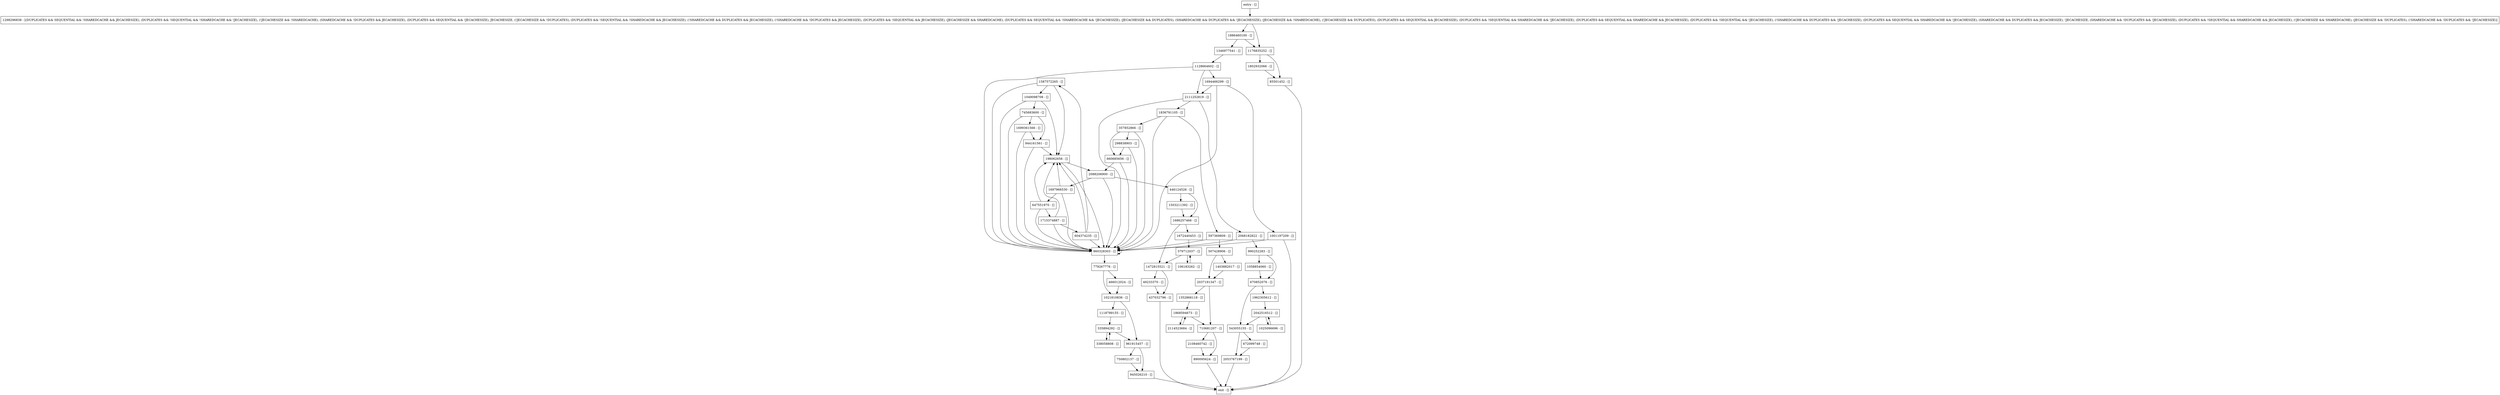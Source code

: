 digraph processLN {
node [shape=record];
1587572265 [label="1587572265 - []"];
298838903 [label="298838903 - []"];
49233370 [label="49233370 - []"];
543055155 [label="543055155 - []"];
1118789155 [label="1118789155 - []"];
710681207 [label="710681207 - []"];
1503211392 [label="1503211392 - []"];
860328303 [label="860328303 - []"];
647551970 [label="647551970 - []"];
1403882017 [label="1403882017 - []"];
357852866 [label="357852866 - []"];
961915457 [label="961915457 - []"];
672099748 [label="672099748 - []"];
1298296838 [label="1298296838 - [(DUPLICATES && SEQUENTIAL && !SHAREDCACHE && JECACHESIZE), (DUPLICATES && !SEQUENTIAL && !SHAREDCACHE && !JECACHESIZE), (!JECACHESIZE && !SHAREDCACHE), (SHAREDCACHE && !DUPLICATES && JECACHESIZE), (DUPLICATES && SEQUENTIAL && !JECACHESIZE), JECACHESIZE, (!JECACHESIZE && !DUPLICATES), (DUPLICATES && !SEQUENTIAL && !SHAREDCACHE && JECACHESIZE), (!SHAREDCACHE && DUPLICATES && JECACHESIZE), (!SHAREDCACHE && !DUPLICATES && JECACHESIZE), (DUPLICATES && !SEQUENTIAL && JECACHESIZE), (JECACHESIZE && SHAREDCACHE), (DUPLICATES && SEQUENTIAL && !SHAREDCACHE && !JECACHESIZE), (JECACHESIZE && DUPLICATES), (SHAREDCACHE && DUPLICATES && !JECACHESIZE), (JECACHESIZE && !SHAREDCACHE), (!JECACHESIZE && DUPLICATES), (DUPLICATES && SEQUENTIAL && JECACHESIZE), (DUPLICATES && !SEQUENTIAL && SHAREDCACHE && !JECACHESIZE), (DUPLICATES && SEQUENTIAL && SHAREDCACHE && JECACHESIZE), (DUPLICATES && !SEQUENTIAL && !JECACHESIZE), (!SHAREDCACHE && DUPLICATES && !JECACHESIZE), (DUPLICATES && SEQUENTIAL && SHAREDCACHE && !JECACHESIZE), (SHAREDCACHE && DUPLICATES && JECACHESIZE), !JECACHESIZE, (SHAREDCACHE && !DUPLICATES && !JECACHESIZE), (DUPLICATES && !SEQUENTIAL && SHAREDCACHE && JECACHESIZE), (!JECACHESIZE && SHAREDCACHE), (JECACHESIZE && !DUPLICATES), (!SHAREDCACHE && !DUPLICATES && !JECACHESIZE)]"];
106183262 [label="106183262 - []"];
1128664602 [label="1128664602 - []"];
1715374887 [label="1715374887 - []"];
779267776 [label="779267776 - []"];
1802932066 [label="1802932066 - []"];
2053767199 [label="2053767199 - []"];
2088206900 [label="2088206900 - []"];
1025096696 [label="1025096696 - []"];
750802137 [label="750802137 - []"];
1001197209 [label="1001197209 - []"];
338058808 [label="338058808 - []"];
507428906 [label="507428906 - []"];
entry [label="entry - []"];
exit [label="exit - []"];
945026210 [label="945026210 - []"];
745683600 [label="745683600 - []"];
437032796 [label="437032796 - []"];
2037191347 [label="2037191347 - []"];
1176835252 [label="1176835252 - []"];
1049098708 [label="1049098708 - []"];
1472815521 [label="1472815521 - []"];
85501452 [label="85501452 - []"];
597369809 [label="597369809 - []"];
1058854060 [label="1058854060 - []"];
1962305612 [label="1962305612 - []"];
2114523684 [label="2114523684 - []"];
1021810836 [label="1021810836 - []"];
1886460100 [label="1886460100 - []"];
890095624 [label="890095624 - []"];
990252283 [label="990252283 - []"];
1697966530 [label="1697966530 - []"];
944161561 [label="944161561 - []"];
1836791105 [label="1836791105 - []"];
660685656 [label="660685656 - []"];
2108460742 [label="2108460742 - []"];
466012024 [label="466012024 - []"];
335894292 [label="335894292 - []"];
2111252819 [label="2111252819 - []"];
1868594673 [label="1868594673 - []"];
1686257466 [label="1686257466 - []"];
670852076 [label="670852076 - []"];
2042516512 [label="2042516512 - []"];
1672440453 [label="1672440453 - []"];
198062656 [label="198062656 - []"];
604374235 [label="604374235 - []"];
1694466299 [label="1694466299 - []"];
446124526 [label="446124526 - []"];
1352866118 [label="1352866118 - []"];
1699361566 [label="1699361566 - []"];
379712037 [label="379712037 - []"];
1346977541 [label="1346977541 - []"];
2068182822 [label="2068182822 - []"];
entry;
exit;
1587572265 -> 198062656;
1587572265 -> 860328303;
1587572265 -> 1049098708;
298838903 -> 660685656;
298838903 -> 860328303;
49233370 -> 437032796;
543055155 -> 672099748;
543055155 -> 2053767199;
1118789155 -> 335894292;
710681207 -> 890095624;
710681207 -> 2108460742;
1503211392 -> 1686257466;
860328303 -> 779267776;
860328303 -> 860328303;
647551970 -> 198062656;
647551970 -> 860328303;
647551970 -> 1715374887;
1403882017 -> 2037191347;
357852866 -> 298838903;
357852866 -> 660685656;
357852866 -> 860328303;
961915457 -> 945026210;
961915457 -> 750802137;
672099748 -> 2053767199;
1298296838 -> 1176835252;
1298296838 -> 1886460100;
106183262 -> 379712037;
1128664602 -> 2111252819;
1128664602 -> 860328303;
1128664602 -> 1694466299;
1715374887 -> 198062656;
1715374887 -> 860328303;
1715374887 -> 604374235;
779267776 -> 1021810836;
779267776 -> 466012024;
1802932066 -> 85501452;
2053767199 -> exit;
2088206900 -> 1697966530;
2088206900 -> 446124526;
2088206900 -> 860328303;
1025096696 -> 2042516512;
750802137 -> 945026210;
1001197209 -> exit;
1001197209 -> 860328303;
338058808 -> 335894292;
507428906 -> 2037191347;
507428906 -> 1403882017;
entry -> 1298296838;
945026210 -> exit;
745683600 -> 944161561;
745683600 -> 1699361566;
745683600 -> 860328303;
437032796 -> exit;
2037191347 -> 1352866118;
2037191347 -> 710681207;
1176835252 -> 1802932066;
1176835252 -> 85501452;
1049098708 -> 745683600;
1049098708 -> 198062656;
1049098708 -> 860328303;
1472815521 -> 437032796;
1472815521 -> 49233370;
85501452 -> exit;
597369809 -> 507428906;
597369809 -> 860328303;
1058854060 -> 670852076;
1962305612 -> 2042516512;
2114523684 -> 1868594673;
1021810836 -> 961915457;
1021810836 -> 1118789155;
1886460100 -> 1176835252;
1886460100 -> 1346977541;
890095624 -> exit;
990252283 -> 1058854060;
990252283 -> 670852076;
1697966530 -> 198062656;
1697966530 -> 860328303;
1697966530 -> 647551970;
944161561 -> 198062656;
944161561 -> 860328303;
1836791105 -> 357852866;
1836791105 -> 597369809;
1836791105 -> 860328303;
660685656 -> 2088206900;
660685656 -> 860328303;
2108460742 -> 890095624;
466012024 -> 1021810836;
335894292 -> 961915457;
335894292 -> 338058808;
2111252819 -> 1836791105;
2111252819 -> 860328303;
2111252819 -> 2068182822;
1868594673 -> 2114523684;
1868594673 -> 710681207;
1686257466 -> 1672440453;
1686257466 -> 1472815521;
670852076 -> 1962305612;
670852076 -> 543055155;
2042516512 -> 1025096696;
2042516512 -> 543055155;
1672440453 -> 379712037;
198062656 -> 2088206900;
198062656 -> 860328303;
604374235 -> 1587572265;
604374235 -> 198062656;
604374235 -> 860328303;
1694466299 -> 2111252819;
1694466299 -> 1001197209;
1694466299 -> 860328303;
446124526 -> 1686257466;
446124526 -> 1503211392;
1352866118 -> 1868594673;
1699361566 -> 944161561;
1699361566 -> 860328303;
379712037 -> 106183262;
379712037 -> 1472815521;
1346977541 -> 1128664602;
2068182822 -> 990252283;
2068182822 -> 860328303;
}
